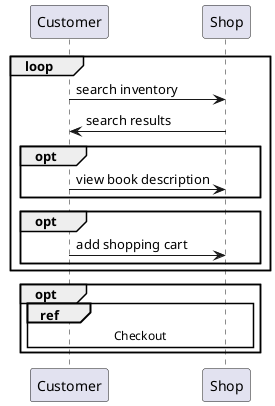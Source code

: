 @startuml

loop
    Customer -> Shop:search inventory
    Shop -> Customer:search results
opt
    Customer -> Shop:view book description
end
opt
    Customer -> Shop:add shopping cart
end
end

opt
   ref over Customer, Shop : Checkout
end

@enduml